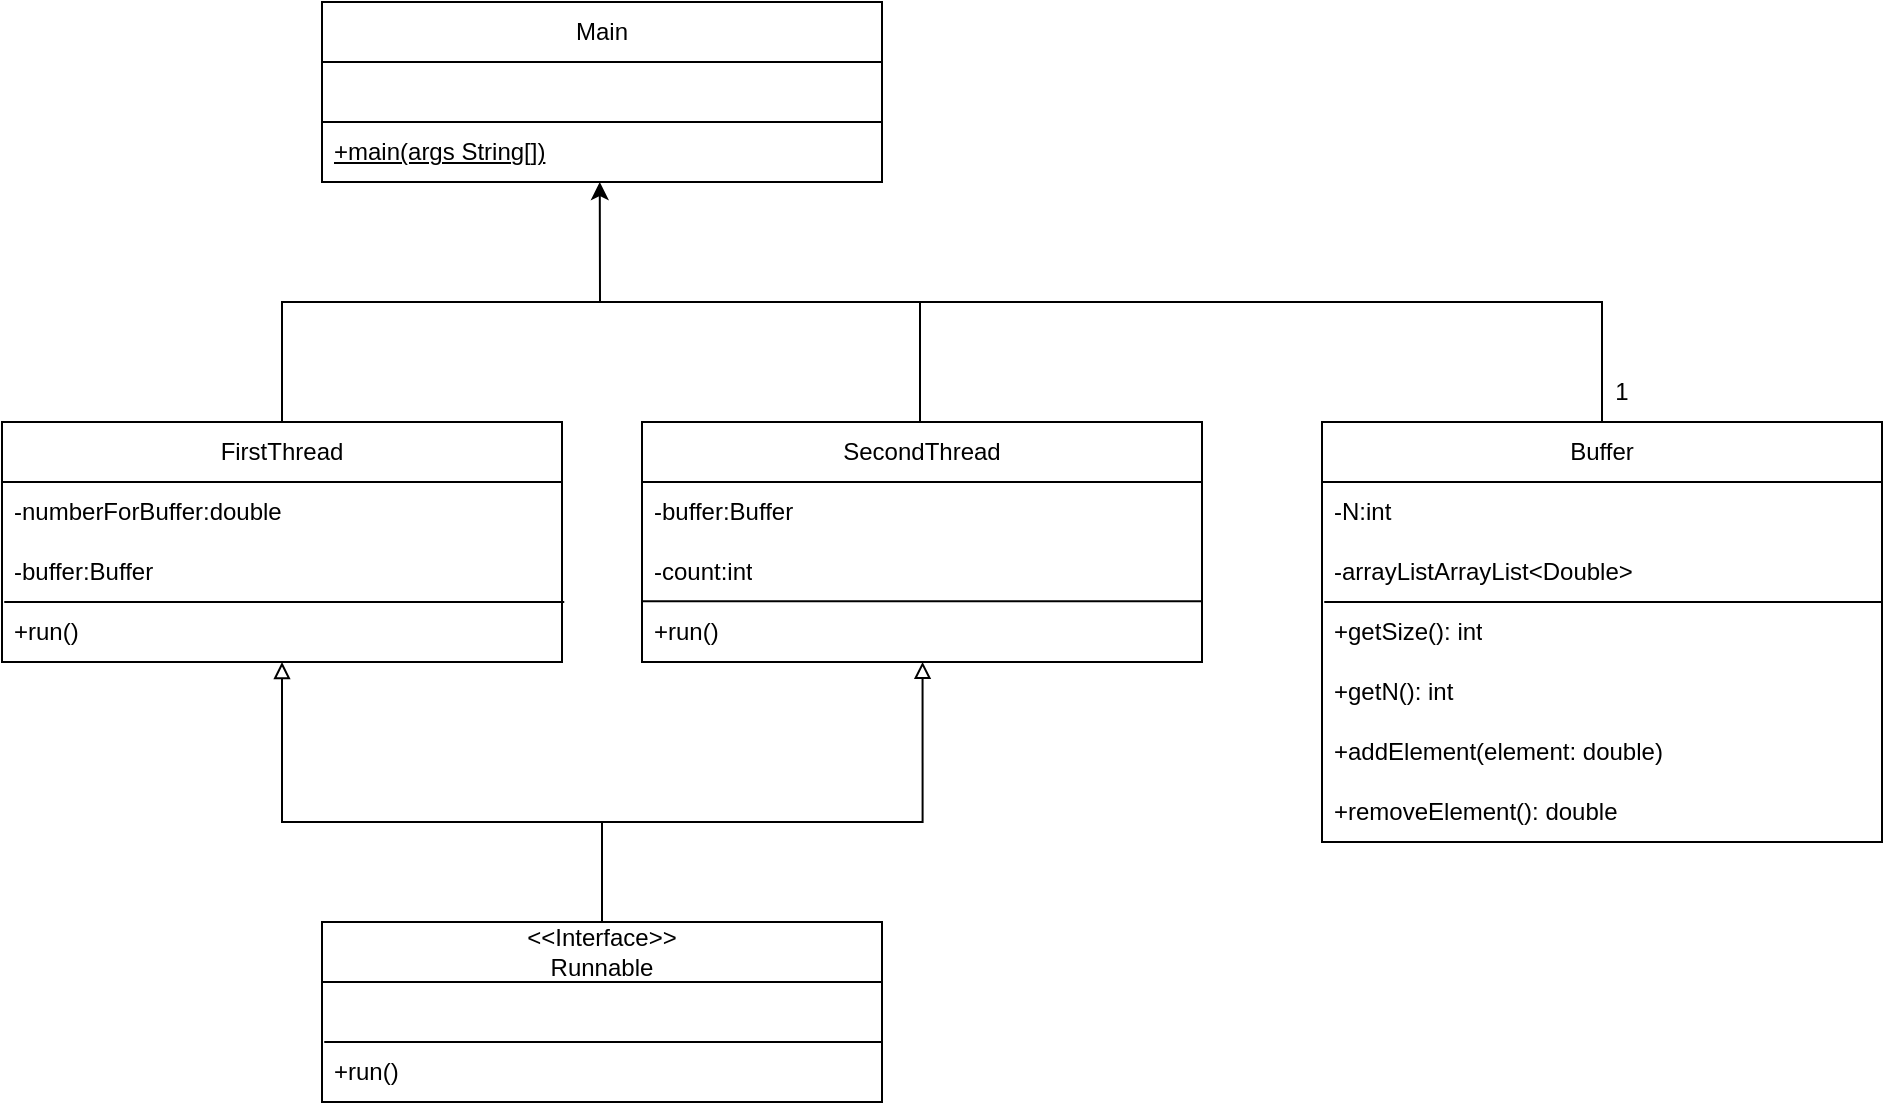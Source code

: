 <mxfile version="24.2.5" type="device">
  <diagram name="Страница — 1" id="H12W9JLPoyVBt7vZ49CQ">
    <mxGraphModel dx="1434" dy="780" grid="1" gridSize="10" guides="1" tooltips="1" connect="1" arrows="1" fold="1" page="1" pageScale="1" pageWidth="827" pageHeight="1169" math="0" shadow="0">
      <root>
        <mxCell id="0" />
        <mxCell id="1" parent="0" />
        <mxCell id="Sf8RvTwvEqck9QnSxWCd-1" value="FirstThread" style="swimlane;fontStyle=0;childLayout=stackLayout;horizontal=1;startSize=30;horizontalStack=0;resizeParent=1;resizeParentMax=0;resizeLast=0;collapsible=1;marginBottom=0;whiteSpace=wrap;html=1;" parent="1" vertex="1">
          <mxGeometry x="80" y="300" width="280" height="120" as="geometry" />
        </mxCell>
        <mxCell id="Sf8RvTwvEqck9QnSxWCd-2" value="-numberForBuffer:double" style="text;strokeColor=none;fillColor=none;align=left;verticalAlign=middle;spacingLeft=4;spacingRight=4;overflow=hidden;points=[[0,0.5],[1,0.5]];portConstraint=eastwest;rotatable=0;whiteSpace=wrap;html=1;" parent="Sf8RvTwvEqck9QnSxWCd-1" vertex="1">
          <mxGeometry y="30" width="280" height="30" as="geometry" />
        </mxCell>
        <mxCell id="Sf8RvTwvEqck9QnSxWCd-3" value="-buffer:Buffer" style="text;strokeColor=none;fillColor=none;align=left;verticalAlign=middle;spacingLeft=4;spacingRight=4;overflow=hidden;points=[[0,0.5],[1,0.5]];portConstraint=eastwest;rotatable=0;whiteSpace=wrap;html=1;" parent="Sf8RvTwvEqck9QnSxWCd-1" vertex="1">
          <mxGeometry y="60" width="280" height="30" as="geometry" />
        </mxCell>
        <mxCell id="Sf8RvTwvEqck9QnSxWCd-6" value="+run()" style="text;strokeColor=none;fillColor=none;align=left;verticalAlign=middle;spacingLeft=4;spacingRight=4;overflow=hidden;points=[[0,0.5],[1,0.5]];portConstraint=eastwest;rotatable=0;whiteSpace=wrap;html=1;" parent="Sf8RvTwvEqck9QnSxWCd-1" vertex="1">
          <mxGeometry y="90" width="280" height="30" as="geometry" />
        </mxCell>
        <mxCell id="Sf8RvTwvEqck9QnSxWCd-9" value="" style="endArrow=none;html=1;rounded=0;exitX=1.004;exitY=0;exitDx=0;exitDy=0;entryX=0.004;entryY=0;entryDx=0;entryDy=0;exitPerimeter=0;entryPerimeter=0;" parent="Sf8RvTwvEqck9QnSxWCd-1" edge="1">
          <mxGeometry width="50" height="50" relative="1" as="geometry">
            <mxPoint x="281.12" y="90" as="sourcePoint" />
            <mxPoint x="1.12" y="90" as="targetPoint" />
          </mxGeometry>
        </mxCell>
        <mxCell id="Sf8RvTwvEqck9QnSxWCd-16" value="Buffer" style="swimlane;fontStyle=0;childLayout=stackLayout;horizontal=1;startSize=30;horizontalStack=0;resizeParent=1;resizeParentMax=0;resizeLast=0;collapsible=1;marginBottom=0;whiteSpace=wrap;html=1;" parent="1" vertex="1">
          <mxGeometry x="740" y="300" width="280" height="210" as="geometry" />
        </mxCell>
        <mxCell id="zXZSiPo3igJwiQ7f4-af-27" style="edgeStyle=orthogonalEdgeStyle;rounded=0;orthogonalLoop=1;jettySize=auto;html=1;endArrow=none;endFill=0;" parent="Sf8RvTwvEqck9QnSxWCd-16" edge="1">
          <mxGeometry relative="1" as="geometry">
            <Array as="points">
              <mxPoint x="140" />
              <mxPoint x="140" y="-60" />
            </Array>
            <mxPoint x="140" as="sourcePoint" />
            <mxPoint x="-360" y="-60" as="targetPoint" />
          </mxGeometry>
        </mxCell>
        <mxCell id="zXZSiPo3igJwiQ7f4-af-9" value="-N:int" style="text;strokeColor=none;fillColor=none;align=left;verticalAlign=middle;spacingLeft=4;spacingRight=4;overflow=hidden;points=[[0,0.5],[1,0.5]];portConstraint=eastwest;rotatable=0;whiteSpace=wrap;html=1;" parent="Sf8RvTwvEqck9QnSxWCd-16" vertex="1">
          <mxGeometry y="30" width="280" height="30" as="geometry" />
        </mxCell>
        <mxCell id="zXZSiPo3igJwiQ7f4-af-10" value="-arrayListArrayList&amp;lt;Double&amp;gt;" style="text;strokeColor=none;fillColor=none;align=left;verticalAlign=middle;spacingLeft=4;spacingRight=4;overflow=hidden;points=[[0,0.5],[1,0.5]];portConstraint=eastwest;rotatable=0;whiteSpace=wrap;html=1;" parent="Sf8RvTwvEqck9QnSxWCd-16" vertex="1">
          <mxGeometry y="60" width="280" height="30" as="geometry" />
        </mxCell>
        <mxCell id="Sf8RvTwvEqck9QnSxWCd-18" value="+getSize(): int" style="text;strokeColor=none;fillColor=none;align=left;verticalAlign=middle;spacingLeft=4;spacingRight=4;overflow=hidden;points=[[0,0.5],[1,0.5]];portConstraint=eastwest;rotatable=0;whiteSpace=wrap;html=1;" parent="Sf8RvTwvEqck9QnSxWCd-16" vertex="1">
          <mxGeometry y="90" width="280" height="30" as="geometry" />
        </mxCell>
        <mxCell id="Sf8RvTwvEqck9QnSxWCd-19" value="" style="endArrow=none;html=1;rounded=0;entryX=0.004;entryY=0;entryDx=0;entryDy=0;entryPerimeter=0;exitX=0.999;exitY=-0.001;exitDx=0;exitDy=0;exitPerimeter=0;" parent="Sf8RvTwvEqck9QnSxWCd-16" source="Sf8RvTwvEqck9QnSxWCd-18" target="Sf8RvTwvEqck9QnSxWCd-18" edge="1">
          <mxGeometry width="50" height="50" relative="1" as="geometry">
            <mxPoint x="275" y="60" as="sourcePoint" />
            <mxPoint x="140" y="135" as="targetPoint" />
          </mxGeometry>
        </mxCell>
        <mxCell id="zXZSiPo3igJwiQ7f4-af-13" value="+getN(): int" style="text;strokeColor=none;fillColor=none;align=left;verticalAlign=middle;spacingLeft=4;spacingRight=4;overflow=hidden;points=[[0,0.5],[1,0.5]];portConstraint=eastwest;rotatable=0;whiteSpace=wrap;html=1;" parent="Sf8RvTwvEqck9QnSxWCd-16" vertex="1">
          <mxGeometry y="120" width="280" height="30" as="geometry" />
        </mxCell>
        <mxCell id="zXZSiPo3igJwiQ7f4-af-12" value="+addElement(element: double)" style="text;strokeColor=none;fillColor=none;align=left;verticalAlign=middle;spacingLeft=4;spacingRight=4;overflow=hidden;points=[[0,0.5],[1,0.5]];portConstraint=eastwest;rotatable=0;whiteSpace=wrap;html=1;" parent="Sf8RvTwvEqck9QnSxWCd-16" vertex="1">
          <mxGeometry y="150" width="280" height="30" as="geometry" />
        </mxCell>
        <mxCell id="zXZSiPo3igJwiQ7f4-af-11" value="+removeElement(): double" style="text;strokeColor=none;fillColor=none;align=left;verticalAlign=middle;spacingLeft=4;spacingRight=4;overflow=hidden;points=[[0,0.5],[1,0.5]];portConstraint=eastwest;rotatable=0;whiteSpace=wrap;html=1;" parent="Sf8RvTwvEqck9QnSxWCd-16" vertex="1">
          <mxGeometry y="180" width="280" height="30" as="geometry" />
        </mxCell>
        <mxCell id="Sf8RvTwvEqck9QnSxWCd-29" value="Main" style="swimlane;fontStyle=0;childLayout=stackLayout;horizontal=1;startSize=30;horizontalStack=0;resizeParent=1;resizeParentMax=0;resizeLast=0;collapsible=1;marginBottom=0;whiteSpace=wrap;html=1;" parent="1" vertex="1">
          <mxGeometry x="240" y="90" width="280" height="90" as="geometry" />
        </mxCell>
        <mxCell id="Sf8RvTwvEqck9QnSxWCd-30" value="&amp;nbsp;" style="text;strokeColor=none;fillColor=none;align=left;verticalAlign=middle;spacingLeft=4;spacingRight=4;overflow=hidden;points=[[0,0.5],[1,0.5]];portConstraint=eastwest;rotatable=0;whiteSpace=wrap;html=1;" parent="Sf8RvTwvEqck9QnSxWCd-29" vertex="1">
          <mxGeometry y="30" width="280" height="30" as="geometry" />
        </mxCell>
        <mxCell id="Sf8RvTwvEqck9QnSxWCd-31" value="" style="endArrow=none;html=1;rounded=0;exitX=1.004;exitY=0;exitDx=0;exitDy=0;entryX=0.004;entryY=0;entryDx=0;entryDy=0;exitPerimeter=0;entryPerimeter=0;" parent="Sf8RvTwvEqck9QnSxWCd-29" edge="1">
          <mxGeometry width="50" height="50" relative="1" as="geometry">
            <mxPoint x="280" y="60" as="sourcePoint" />
            <mxPoint x="-5.24e-14" y="60" as="targetPoint" />
          </mxGeometry>
        </mxCell>
        <mxCell id="Sf8RvTwvEqck9QnSxWCd-32" value="&lt;u&gt;+main(args String[])&lt;/u&gt;" style="text;strokeColor=none;fillColor=none;align=left;verticalAlign=middle;spacingLeft=4;spacingRight=4;overflow=hidden;points=[[0,0.5],[1,0.5]];portConstraint=eastwest;rotatable=0;whiteSpace=wrap;html=1;" parent="Sf8RvTwvEqck9QnSxWCd-29" vertex="1">
          <mxGeometry y="60" width="280" height="30" as="geometry" />
        </mxCell>
        <mxCell id="zXZSiPo3igJwiQ7f4-af-1" value="SecondThread" style="swimlane;fontStyle=0;childLayout=stackLayout;horizontal=1;startSize=30;horizontalStack=0;resizeParent=1;resizeParentMax=0;resizeLast=0;collapsible=1;marginBottom=0;whiteSpace=wrap;html=1;" parent="1" vertex="1">
          <mxGeometry x="400" y="300" width="280" height="120" as="geometry" />
        </mxCell>
        <mxCell id="zXZSiPo3igJwiQ7f4-af-3" value="-buffer:Buffer" style="text;strokeColor=none;fillColor=none;align=left;verticalAlign=middle;spacingLeft=4;spacingRight=4;overflow=hidden;points=[[0,0.5],[1,0.5]];portConstraint=eastwest;rotatable=0;whiteSpace=wrap;html=1;" parent="zXZSiPo3igJwiQ7f4-af-1" vertex="1">
          <mxGeometry y="30" width="280" height="30" as="geometry" />
        </mxCell>
        <mxCell id="zXZSiPo3igJwiQ7f4-af-6" value="-count:int" style="text;strokeColor=none;fillColor=none;align=left;verticalAlign=middle;spacingLeft=4;spacingRight=4;overflow=hidden;points=[[0,0.5],[1,0.5]];portConstraint=eastwest;rotatable=0;whiteSpace=wrap;html=1;" parent="zXZSiPo3igJwiQ7f4-af-1" vertex="1">
          <mxGeometry y="60" width="280" height="30" as="geometry" />
        </mxCell>
        <mxCell id="zXZSiPo3igJwiQ7f4-af-4" value="+run()" style="text;strokeColor=none;fillColor=none;align=left;verticalAlign=middle;spacingLeft=4;spacingRight=4;overflow=hidden;points=[[0,0.5],[1,0.5]];portConstraint=eastwest;rotatable=0;whiteSpace=wrap;html=1;" parent="zXZSiPo3igJwiQ7f4-af-1" vertex="1">
          <mxGeometry y="90" width="280" height="30" as="geometry" />
        </mxCell>
        <mxCell id="zXZSiPo3igJwiQ7f4-af-5" value="" style="endArrow=none;html=1;rounded=0;exitX=1.004;exitY=0;exitDx=0;exitDy=0;entryX=0.004;entryY=0;entryDx=0;entryDy=0;exitPerimeter=0;entryPerimeter=0;" parent="zXZSiPo3igJwiQ7f4-af-1" edge="1">
          <mxGeometry width="50" height="50" relative="1" as="geometry">
            <mxPoint x="280.0" y="89.6" as="sourcePoint" />
            <mxPoint x="-1.092e-13" y="89.6" as="targetPoint" />
          </mxGeometry>
        </mxCell>
        <mxCell id="zXZSiPo3igJwiQ7f4-af-14" value="" style="endArrow=classic;html=1;rounded=0;exitX=0.5;exitY=0;exitDx=0;exitDy=0;entryX=0.496;entryY=1;entryDx=0;entryDy=0;entryPerimeter=0;" parent="1" source="Sf8RvTwvEqck9QnSxWCd-1" target="Sf8RvTwvEqck9QnSxWCd-32" edge="1">
          <mxGeometry width="50" height="50" relative="1" as="geometry">
            <mxPoint x="370" y="370" as="sourcePoint" />
            <mxPoint x="420" y="320" as="targetPoint" />
            <Array as="points">
              <mxPoint x="220" y="240" />
              <mxPoint x="379" y="240" />
            </Array>
          </mxGeometry>
        </mxCell>
        <mxCell id="zXZSiPo3igJwiQ7f4-af-15" value="" style="endArrow=none;html=1;rounded=0;exitX=0.5;exitY=0;exitDx=0;exitDy=0;endFill=0;" parent="1" edge="1">
          <mxGeometry width="50" height="50" relative="1" as="geometry">
            <mxPoint x="539" y="300" as="sourcePoint" />
            <mxPoint x="370" y="240" as="targetPoint" />
            <Array as="points">
              <mxPoint x="539" y="240" />
            </Array>
          </mxGeometry>
        </mxCell>
        <mxCell id="zXZSiPo3igJwiQ7f4-af-16" value="&lt;div&gt;&amp;lt;&amp;lt;Interface&amp;gt;&amp;gt;&lt;/div&gt;&lt;div&gt;Runnable&lt;/div&gt;" style="swimlane;fontStyle=0;childLayout=stackLayout;horizontal=1;startSize=30;horizontalStack=0;resizeParent=1;resizeParentMax=0;resizeLast=0;collapsible=1;marginBottom=0;whiteSpace=wrap;html=1;" parent="1" vertex="1">
          <mxGeometry x="240" y="550" width="280" height="90" as="geometry" />
        </mxCell>
        <mxCell id="zXZSiPo3igJwiQ7f4-af-18" value="&amp;nbsp;" style="text;strokeColor=none;fillColor=none;align=left;verticalAlign=middle;spacingLeft=4;spacingRight=4;overflow=hidden;points=[[0,0.5],[1,0.5]];portConstraint=eastwest;rotatable=0;whiteSpace=wrap;html=1;" parent="zXZSiPo3igJwiQ7f4-af-16" vertex="1">
          <mxGeometry y="30" width="280" height="30" as="geometry" />
        </mxCell>
        <mxCell id="zXZSiPo3igJwiQ7f4-af-20" value="" style="endArrow=none;html=1;rounded=0;entryX=0.004;entryY=0;entryDx=0;entryDy=0;entryPerimeter=0;exitX=0.999;exitY=-0.001;exitDx=0;exitDy=0;exitPerimeter=0;" parent="zXZSiPo3igJwiQ7f4-af-16" edge="1">
          <mxGeometry width="50" height="50" relative="1" as="geometry">
            <mxPoint x="279.72" y="59.97" as="sourcePoint" />
            <mxPoint x="1.12" y="60.0" as="targetPoint" />
          </mxGeometry>
        </mxCell>
        <mxCell id="zXZSiPo3igJwiQ7f4-af-23" value="+run()" style="text;strokeColor=none;fillColor=none;align=left;verticalAlign=middle;spacingLeft=4;spacingRight=4;overflow=hidden;points=[[0,0.5],[1,0.5]];portConstraint=eastwest;rotatable=0;whiteSpace=wrap;html=1;" parent="zXZSiPo3igJwiQ7f4-af-16" vertex="1">
          <mxGeometry y="60" width="280" height="30" as="geometry" />
        </mxCell>
        <mxCell id="zXZSiPo3igJwiQ7f4-af-24" style="edgeStyle=orthogonalEdgeStyle;rounded=0;orthogonalLoop=1;jettySize=auto;html=1;exitX=0.5;exitY=0;exitDx=0;exitDy=0;entryX=0.501;entryY=0.998;entryDx=0;entryDy=0;entryPerimeter=0;endArrow=block;endFill=0;" parent="1" source="zXZSiPo3igJwiQ7f4-af-16" target="zXZSiPo3igJwiQ7f4-af-4" edge="1">
          <mxGeometry relative="1" as="geometry">
            <Array as="points">
              <mxPoint x="380" y="500" />
              <mxPoint x="540" y="500" />
            </Array>
          </mxGeometry>
        </mxCell>
        <mxCell id="zXZSiPo3igJwiQ7f4-af-25" style="edgeStyle=orthogonalEdgeStyle;rounded=0;orthogonalLoop=1;jettySize=auto;html=1;exitX=0.5;exitY=0;exitDx=0;exitDy=0;endArrow=block;endFill=0;" parent="1" source="zXZSiPo3igJwiQ7f4-af-16" edge="1">
          <mxGeometry relative="1" as="geometry">
            <mxPoint x="220" y="420" as="targetPoint" />
            <Array as="points">
              <mxPoint x="380" y="500" />
              <mxPoint x="220" y="500" />
            </Array>
          </mxGeometry>
        </mxCell>
        <mxCell id="zXZSiPo3igJwiQ7f4-af-28" value="1" style="text;html=1;align=center;verticalAlign=middle;whiteSpace=wrap;rounded=0;" parent="1" vertex="1">
          <mxGeometry x="860" y="270" width="60" height="30" as="geometry" />
        </mxCell>
      </root>
    </mxGraphModel>
  </diagram>
</mxfile>
